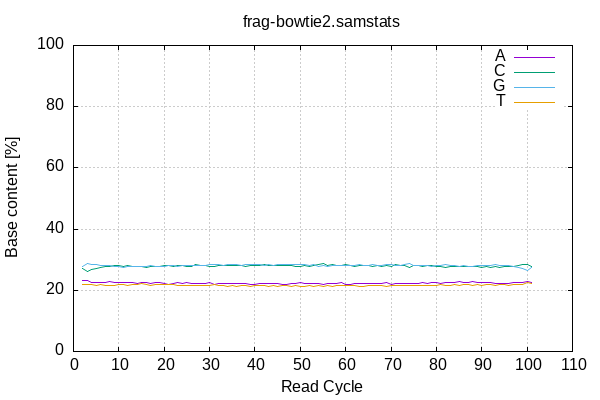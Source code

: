 
            set terminal png size 600,400 truecolor
            set output "frag.genome/acgt-cycles.png"
            set grid xtics ytics y2tics back lc rgb "#cccccc"
            set style line 1 linecolor rgb "green"
            set style line 2 linecolor rgb "red"
            set style line 3 linecolor rgb "black"
            set style line 4 linecolor rgb "blue"
            set style increment user
            set ylabel "Base content [%]"
            set xlabel "Read Cycle"
            set yrange [0:100]
            set title "frag-bowtie2.samstats"
            plot '-' w l ti 'A', '-' w l ti 'C', '-' w l ti 'G', '-' w l ti 'T'
        2	23.15
3	23.31
4	22.69
5	22.67
6	22.53
7	22.65
8	22.73
9	22.47
10	22.41
11	22.70
12	22.63
13	22.54
14	22.36
15	22.43
16	22.65
17	22.35
18	22.64
19	22.52
20	22.25
21	22.01
22	22.34
23	22.51
24	22.33
25	22.45
26	22.34
27	22.07
28	22.09
29	22.34
30	22.46
31	21.95
32	22.27
33	22.18
34	22.36
35	22.22
36	22.19
37	22.31
38	22.18
39	22.05
40	21.98
41	22.25
42	22.20
43	22.24
44	22.14
45	22.25
46	22.04
47	21.87
48	22.18
49	22.22
50	22.42
51	22.29
52	22.18
53	22.12
54	22.06
55	21.87
56	22.19
57	22.19
58	22.25
59	22.43
60	22.02
61	21.91
62	22.24
63	22.10
64	22.31
65	22.13
66	22.27
67	22.20
68	22.27
69	22.41
70	22.03
71	22.13
72	22.35
73	22.14
74	22.15
75	22.31
76	22.37
77	22.57
78	22.34
79	22.62
80	22.43
81	22.33
82	22.61
83	22.61
84	22.41
85	22.87
86	22.47
87	22.62
88	22.74
89	22.57
90	22.51
91	22.39
92	22.51
93	22.38
94	22.26
95	22.32
96	22.34
97	22.57
98	22.47
99	22.48
100	22.82
101	22.49
end
2	27.03
3	26.18
4	26.90
5	27.20
6	27.53
7	27.87
8	27.67
9	28.16
10	27.95
11	27.88
12	27.96
13	27.70
14	27.90
15	27.79
16	27.58
17	27.82
18	27.79
19	27.81
20	28.01
21	28.09
22	27.84
23	27.99
24	27.97
25	27.89
26	27.87
27	28.29
28	28.02
29	28.15
30	27.81
31	27.92
32	28.02
33	28.15
34	28.11
35	28.01
36	28.11
37	28.08
38	27.79
39	28.05
40	28.10
41	28.04
42	28.35
43	28.05
44	28.26
45	28.06
46	28.01
47	28.21
48	28.09
49	27.84
50	27.88
51	28.08
52	27.92
53	28.05
54	28.38
55	28.60
56	28.26
57	28.28
58	28.18
59	28.06
60	28.31
61	28.23
62	27.94
63	28.24
64	28.22
65	28.05
66	27.94
67	28.25
68	27.94
69	28.10
70	27.90
71	28.27
72	27.95
73	28.02
74	27.58
75	27.98
76	28.05
77	27.86
78	27.99
79	28.19
80	27.73
81	27.81
82	27.47
83	27.66
84	27.79
85	27.68
86	27.67
87	27.77
88	27.70
89	27.63
90	27.56
91	27.90
92	27.56
93	27.72
94	27.53
95	27.78
96	27.92
97	27.82
98	28.20
99	28.29
100	28.30
101	27.81
end
2	27.91
3	28.73
4	28.55
5	28.41
6	28.11
7	28.07
8	28.16
9	27.84
10	27.86
11	27.60
12	27.79
13	27.91
14	27.89
15	27.70
16	27.90
17	28.17
18	27.69
19	27.68
20	27.91
21	27.99
22	27.95
23	27.81
24	28.14
25	28.10
26	28.15
27	28.10
28	28.18
29	28.03
30	28.27
31	28.39
32	28.27
33	28.20
34	28.27
35	28.32
36	28.34
37	28.15
38	28.39
39	28.54
40	28.35
41	28.29
42	27.97
43	28.41
44	28.14
45	28.38
46	28.43
47	28.38
48	28.33
49	28.50
50	28.35
51	28.48
52	28.26
53	28.43
54	27.93
55	28.15
56	27.92
57	28.26
58	28.11
59	28.09
60	28.26
61	28.26
62	28.09
63	28.36
64	28.16
65	28.25
66	28.38
67	28.13
68	28.09
69	28.37
70	28.43
71	28.18
72	28.15
73	28.36
74	28.64
75	28.24
76	28.03
77	28.15
78	28.03
79	27.73
80	28.18
81	28.10
82	28.28
83	28.20
84	28.07
85	27.93
86	28.05
87	27.87
88	27.90
89	27.95
90	28.23
91	27.95
92	28.15
93	28.32
94	28.25
95	27.99
96	28.01
97	27.65
98	27.48
99	27.19
100	26.37
101	27.32
end
2	21.91
3	21.78
4	21.86
5	21.71
6	21.83
7	21.42
8	21.44
9	21.52
10	21.78
11	21.81
12	21.62
13	21.85
14	21.85
15	22.08
16	21.87
17	21.66
18	21.89
19	21.99
20	21.83
21	21.91
22	21.87
23	21.69
24	21.56
25	21.55
26	21.64
27	21.55
28	21.72
29	21.48
30	21.46
31	21.74
32	21.43
33	21.47
34	21.26
35	21.46
36	21.35
37	21.46
38	21.64
39	21.37
40	21.57
41	21.42
42	21.48
43	21.30
44	21.47
45	21.31
46	21.52
47	21.53
48	21.39
49	21.43
50	21.35
51	21.15
52	21.64
53	21.40
54	21.63
55	21.39
56	21.62
57	21.27
58	21.46
59	21.43
60	21.42
61	21.60
62	21.72
63	21.30
64	21.32
65	21.57
66	21.41
67	21.42
68	21.70
69	21.12
70	21.64
71	21.42
72	21.55
73	21.48
74	21.64
75	21.47
76	21.55
77	21.41
78	21.64
79	21.46
80	21.66
81	21.76
82	21.64
83	21.53
84	21.74
85	21.52
86	21.80
87	21.74
88	21.66
89	21.85
90	21.71
91	21.76
92	21.78
93	21.58
94	21.96
95	21.91
96	21.73
97	21.95
98	21.85
99	22.03
100	22.51
101	22.38
end
